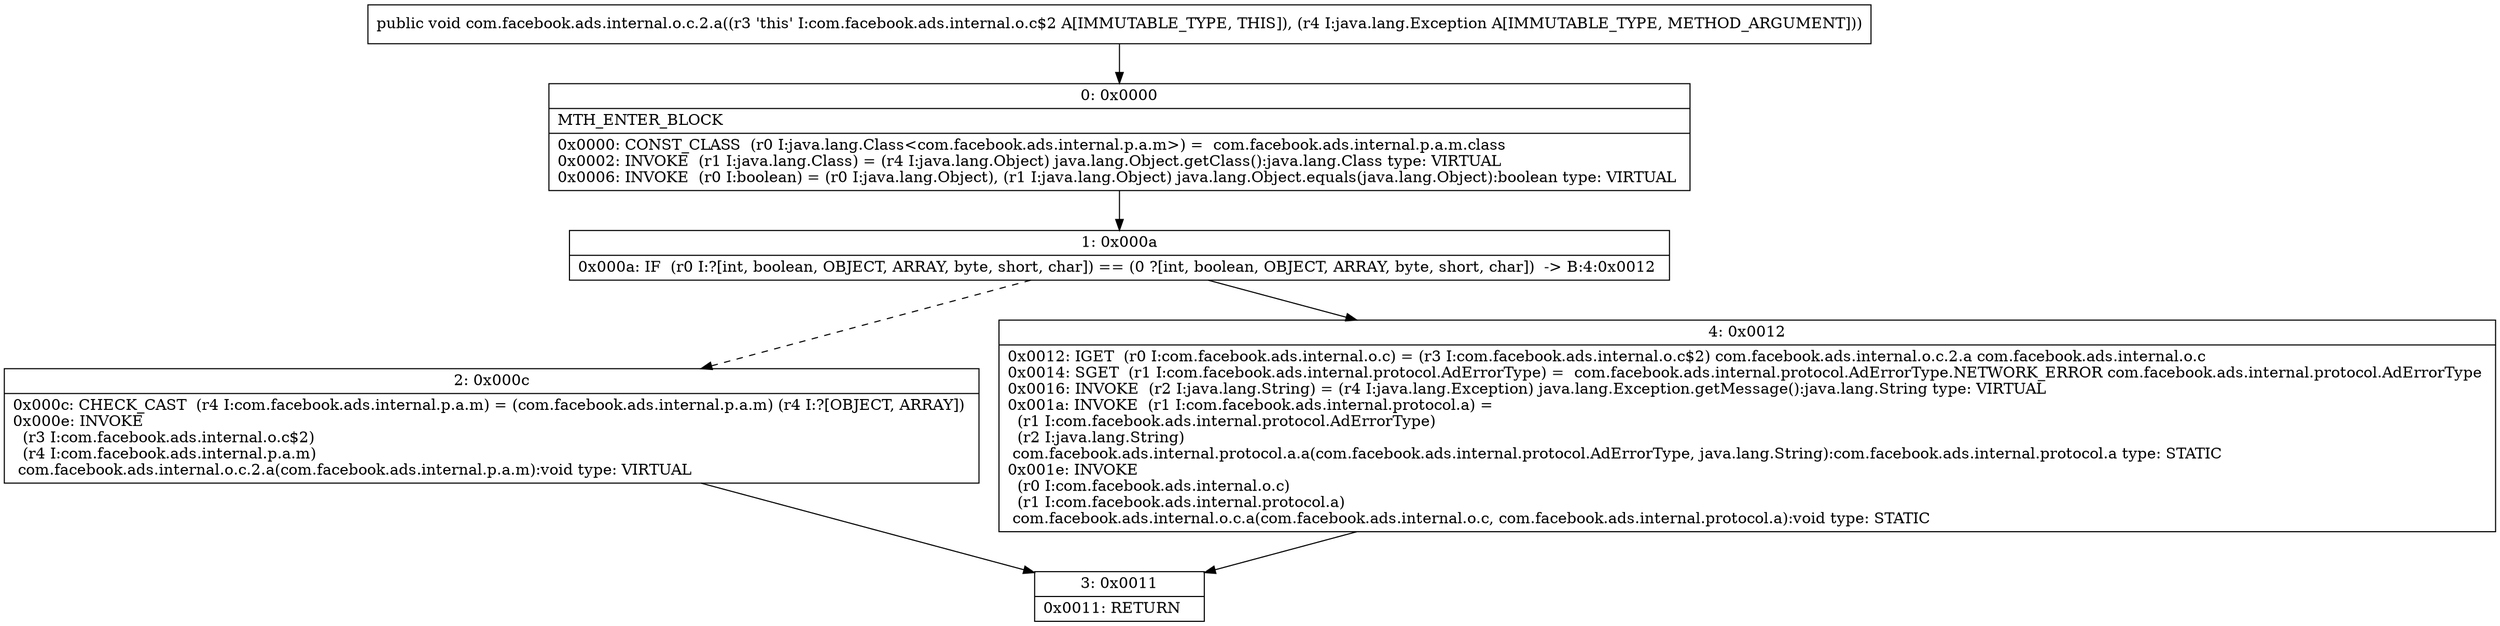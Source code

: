 digraph "CFG forcom.facebook.ads.internal.o.c.2.a(Ljava\/lang\/Exception;)V" {
Node_0 [shape=record,label="{0\:\ 0x0000|MTH_ENTER_BLOCK\l|0x0000: CONST_CLASS  (r0 I:java.lang.Class\<com.facebook.ads.internal.p.a.m\>) =  com.facebook.ads.internal.p.a.m.class \l0x0002: INVOKE  (r1 I:java.lang.Class) = (r4 I:java.lang.Object) java.lang.Object.getClass():java.lang.Class type: VIRTUAL \l0x0006: INVOKE  (r0 I:boolean) = (r0 I:java.lang.Object), (r1 I:java.lang.Object) java.lang.Object.equals(java.lang.Object):boolean type: VIRTUAL \l}"];
Node_1 [shape=record,label="{1\:\ 0x000a|0x000a: IF  (r0 I:?[int, boolean, OBJECT, ARRAY, byte, short, char]) == (0 ?[int, boolean, OBJECT, ARRAY, byte, short, char])  \-\> B:4:0x0012 \l}"];
Node_2 [shape=record,label="{2\:\ 0x000c|0x000c: CHECK_CAST  (r4 I:com.facebook.ads.internal.p.a.m) = (com.facebook.ads.internal.p.a.m) (r4 I:?[OBJECT, ARRAY]) \l0x000e: INVOKE  \l  (r3 I:com.facebook.ads.internal.o.c$2)\l  (r4 I:com.facebook.ads.internal.p.a.m)\l com.facebook.ads.internal.o.c.2.a(com.facebook.ads.internal.p.a.m):void type: VIRTUAL \l}"];
Node_3 [shape=record,label="{3\:\ 0x0011|0x0011: RETURN   \l}"];
Node_4 [shape=record,label="{4\:\ 0x0012|0x0012: IGET  (r0 I:com.facebook.ads.internal.o.c) = (r3 I:com.facebook.ads.internal.o.c$2) com.facebook.ads.internal.o.c.2.a com.facebook.ads.internal.o.c \l0x0014: SGET  (r1 I:com.facebook.ads.internal.protocol.AdErrorType) =  com.facebook.ads.internal.protocol.AdErrorType.NETWORK_ERROR com.facebook.ads.internal.protocol.AdErrorType \l0x0016: INVOKE  (r2 I:java.lang.String) = (r4 I:java.lang.Exception) java.lang.Exception.getMessage():java.lang.String type: VIRTUAL \l0x001a: INVOKE  (r1 I:com.facebook.ads.internal.protocol.a) = \l  (r1 I:com.facebook.ads.internal.protocol.AdErrorType)\l  (r2 I:java.lang.String)\l com.facebook.ads.internal.protocol.a.a(com.facebook.ads.internal.protocol.AdErrorType, java.lang.String):com.facebook.ads.internal.protocol.a type: STATIC \l0x001e: INVOKE  \l  (r0 I:com.facebook.ads.internal.o.c)\l  (r1 I:com.facebook.ads.internal.protocol.a)\l com.facebook.ads.internal.o.c.a(com.facebook.ads.internal.o.c, com.facebook.ads.internal.protocol.a):void type: STATIC \l}"];
MethodNode[shape=record,label="{public void com.facebook.ads.internal.o.c.2.a((r3 'this' I:com.facebook.ads.internal.o.c$2 A[IMMUTABLE_TYPE, THIS]), (r4 I:java.lang.Exception A[IMMUTABLE_TYPE, METHOD_ARGUMENT])) }"];
MethodNode -> Node_0;
Node_0 -> Node_1;
Node_1 -> Node_2[style=dashed];
Node_1 -> Node_4;
Node_2 -> Node_3;
Node_4 -> Node_3;
}

